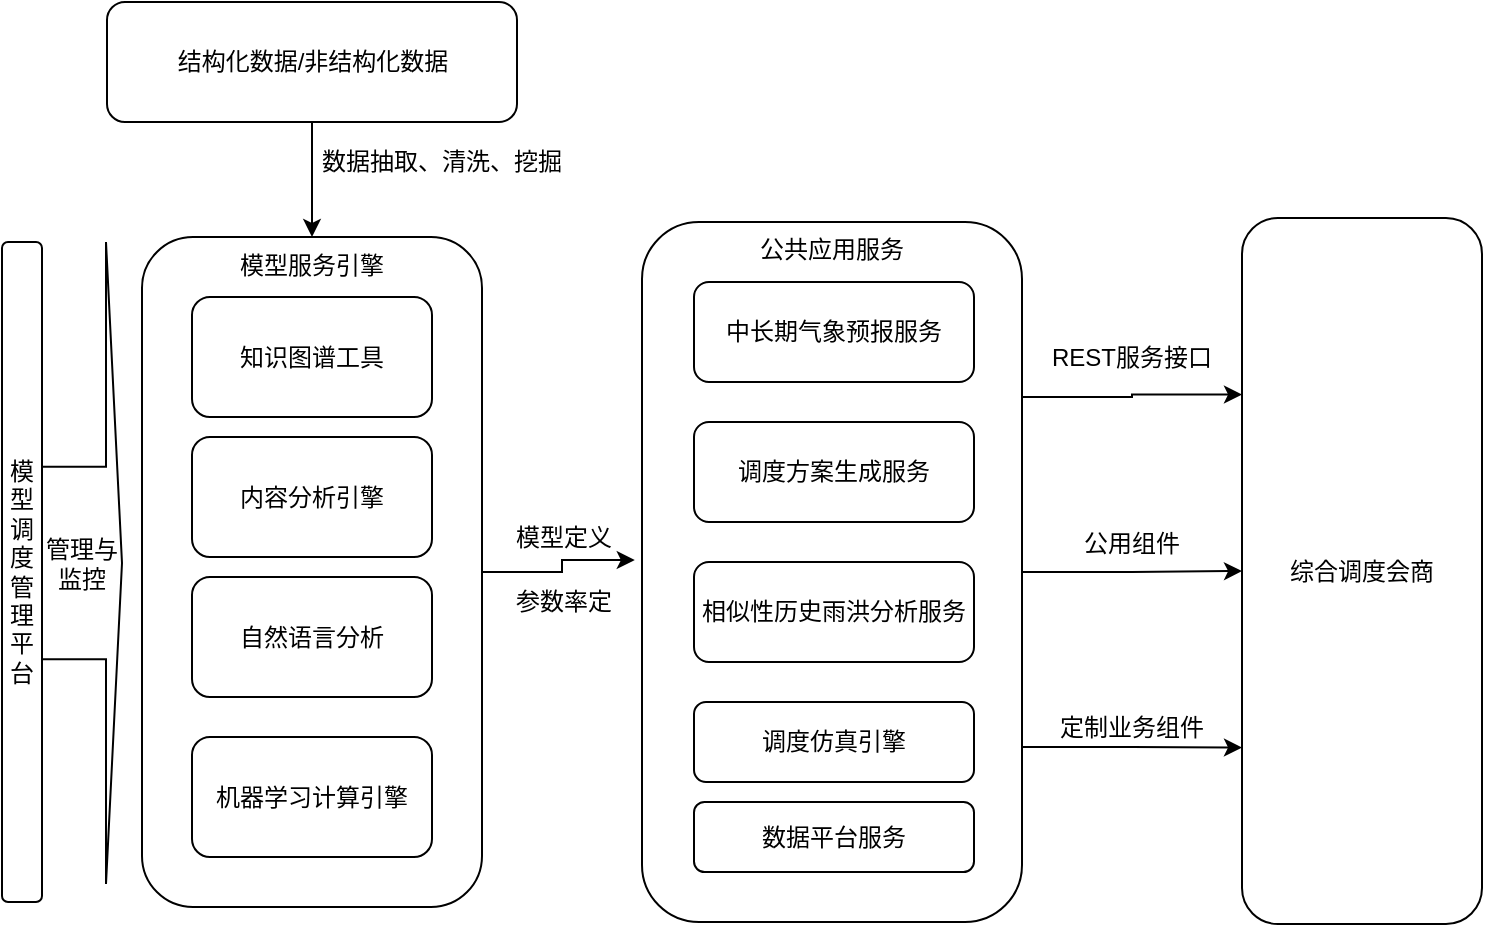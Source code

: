 <mxfile version="12.3.7" type="github" pages="1"><diagram id="rD-y9D_XIv69CWRlQ9ZO" name="Page-1"><mxGraphModel dx="1038" dy="619" grid="0" gridSize="10" guides="1" tooltips="1" connect="1" arrows="1" fold="1" page="1" pageScale="1" pageWidth="827" pageHeight="1169" math="0" shadow="0"><root><mxCell id="0"/><mxCell id="1" parent="0"/><mxCell id="wg4W5iUCtqv1k1uQyIAB-35" style="edgeStyle=orthogonalEdgeStyle;rounded=0;orthogonalLoop=1;jettySize=auto;html=1;exitX=1;exitY=0.5;exitDx=0;exitDy=0;entryX=-0.019;entryY=0.483;entryDx=0;entryDy=0;entryPerimeter=0;" edge="1" parent="1" source="wg4W5iUCtqv1k1uQyIAB-16" target="wg4W5iUCtqv1k1uQyIAB-4"><mxGeometry relative="1" as="geometry"><mxPoint x="330" y="855" as="targetPoint"/></mxGeometry></mxCell><mxCell id="wg4W5iUCtqv1k1uQyIAB-16" value="模型服务引擎" style="rounded=1;whiteSpace=wrap;html=1;verticalAlign=top;" vertex="1" parent="1"><mxGeometry x="90" y="687.5" width="170" height="335" as="geometry"/></mxCell><mxCell id="wg4W5iUCtqv1k1uQyIAB-1" value="综合调度会商" style="rounded=1;whiteSpace=wrap;html=1;" vertex="1" parent="1"><mxGeometry x="640" y="678" width="120" height="353" as="geometry"/></mxCell><mxCell id="wg4W5iUCtqv1k1uQyIAB-24" style="edgeStyle=orthogonalEdgeStyle;rounded=0;orthogonalLoop=1;jettySize=auto;html=1;exitX=1;exitY=0.25;exitDx=0;exitDy=0;entryX=0;entryY=0.25;entryDx=0;entryDy=0;" edge="1" parent="1" source="wg4W5iUCtqv1k1uQyIAB-4" target="wg4W5iUCtqv1k1uQyIAB-1"><mxGeometry relative="1" as="geometry"/></mxCell><mxCell id="wg4W5iUCtqv1k1uQyIAB-27" style="edgeStyle=orthogonalEdgeStyle;rounded=0;orthogonalLoop=1;jettySize=auto;html=1;" edge="1" parent="1" source="wg4W5iUCtqv1k1uQyIAB-4" target="wg4W5iUCtqv1k1uQyIAB-1"><mxGeometry relative="1" as="geometry"/></mxCell><mxCell id="wg4W5iUCtqv1k1uQyIAB-30" style="edgeStyle=orthogonalEdgeStyle;rounded=0;orthogonalLoop=1;jettySize=auto;html=1;exitX=1;exitY=0.75;exitDx=0;exitDy=0;entryX=0;entryY=0.75;entryDx=0;entryDy=0;" edge="1" parent="1" source="wg4W5iUCtqv1k1uQyIAB-4" target="wg4W5iUCtqv1k1uQyIAB-1"><mxGeometry relative="1" as="geometry"/></mxCell><mxCell id="wg4W5iUCtqv1k1uQyIAB-4" value="公共应用服务" style="rounded=1;whiteSpace=wrap;html=1;verticalAlign=top;" vertex="1" parent="1"><mxGeometry x="340" y="680" width="190" height="350" as="geometry"/></mxCell><mxCell id="wg4W5iUCtqv1k1uQyIAB-5" value="调度仿真引擎" style="rounded=1;whiteSpace=wrap;html=1;" vertex="1" parent="1"><mxGeometry x="366" y="920" width="140" height="40" as="geometry"/></mxCell><mxCell id="wg4W5iUCtqv1k1uQyIAB-6" value="调度方案生成服务" style="rounded=1;whiteSpace=wrap;html=1;" vertex="1" parent="1"><mxGeometry x="366" y="780" width="140" height="50" as="geometry"/></mxCell><mxCell id="wg4W5iUCtqv1k1uQyIAB-7" value="数据平台服务" style="rounded=1;whiteSpace=wrap;html=1;" vertex="1" parent="1"><mxGeometry x="366" y="970" width="140" height="35" as="geometry"/></mxCell><mxCell id="wg4W5iUCtqv1k1uQyIAB-8" value="相似性历史雨洪分析服务" style="rounded=1;whiteSpace=wrap;html=1;" vertex="1" parent="1"><mxGeometry x="366" y="850" width="140" height="50" as="geometry"/></mxCell><mxCell id="wg4W5iUCtqv1k1uQyIAB-9" value="中长期气象预报服务" style="rounded=1;whiteSpace=wrap;html=1;" vertex="1" parent="1"><mxGeometry x="366" y="710" width="140" height="50" as="geometry"/></mxCell><mxCell id="wg4W5iUCtqv1k1uQyIAB-10" value="模型调度管理平台" style="rounded=1;whiteSpace=wrap;html=1;" vertex="1" parent="1"><mxGeometry x="20" y="690" width="20" height="330" as="geometry"/></mxCell><mxCell id="wg4W5iUCtqv1k1uQyIAB-11" value="知识图谱工具" style="rounded=1;whiteSpace=wrap;html=1;" vertex="1" parent="1"><mxGeometry x="115" y="717.5" width="120" height="60" as="geometry"/></mxCell><mxCell id="wg4W5iUCtqv1k1uQyIAB-12" value="内容分析引擎" style="rounded=1;whiteSpace=wrap;html=1;" vertex="1" parent="1"><mxGeometry x="115" y="787.5" width="120" height="60" as="geometry"/></mxCell><mxCell id="wg4W5iUCtqv1k1uQyIAB-13" value="自然语言分析" style="rounded=1;whiteSpace=wrap;html=1;" vertex="1" parent="1"><mxGeometry x="115" y="857.5" width="120" height="60" as="geometry"/></mxCell><mxCell id="wg4W5iUCtqv1k1uQyIAB-15" value="机器学习计算引擎" style="rounded=1;whiteSpace=wrap;html=1;" vertex="1" parent="1"><mxGeometry x="115" y="937.5" width="120" height="60" as="geometry"/></mxCell><mxCell id="wg4W5iUCtqv1k1uQyIAB-19" value="管理与监控" style="shape=singleArrow;whiteSpace=wrap;html=1;" vertex="1" parent="1"><mxGeometry x="40" y="690" width="40" height="321" as="geometry"/></mxCell><mxCell id="wg4W5iUCtqv1k1uQyIAB-22" style="edgeStyle=orthogonalEdgeStyle;rounded=0;orthogonalLoop=1;jettySize=auto;html=1;exitX=0.5;exitY=1;exitDx=0;exitDy=0;entryX=0.5;entryY=0;entryDx=0;entryDy=0;" edge="1" parent="1" source="wg4W5iUCtqv1k1uQyIAB-20" target="wg4W5iUCtqv1k1uQyIAB-16"><mxGeometry relative="1" as="geometry"/></mxCell><mxCell id="wg4W5iUCtqv1k1uQyIAB-20" value="结构化数据/非结构化数据" style="rounded=1;whiteSpace=wrap;html=1;" vertex="1" parent="1"><mxGeometry x="72.5" y="570" width="205" height="60" as="geometry"/></mxCell><mxCell id="wg4W5iUCtqv1k1uQyIAB-31" value="REST服务接口" style="text;html=1;strokeColor=none;fillColor=none;align=center;verticalAlign=middle;whiteSpace=wrap;rounded=0;" vertex="1" parent="1"><mxGeometry x="540" y="738" width="90" height="20" as="geometry"/></mxCell><mxCell id="wg4W5iUCtqv1k1uQyIAB-32" value="公用组件" style="text;html=1;strokeColor=none;fillColor=none;align=center;verticalAlign=middle;whiteSpace=wrap;rounded=0;" vertex="1" parent="1"><mxGeometry x="540" y="830.5" width="90" height="20" as="geometry"/></mxCell><mxCell id="wg4W5iUCtqv1k1uQyIAB-33" value="定制业务组件" style="text;html=1;strokeColor=none;fillColor=none;align=center;verticalAlign=middle;whiteSpace=wrap;rounded=0;" vertex="1" parent="1"><mxGeometry x="540" y="923" width="90" height="20" as="geometry"/></mxCell><mxCell id="wg4W5iUCtqv1k1uQyIAB-37" value="模型定义" style="text;html=1;strokeColor=none;fillColor=none;align=center;verticalAlign=middle;whiteSpace=wrap;rounded=0;" vertex="1" parent="1"><mxGeometry x="255.5" y="827.5" width="90" height="20" as="geometry"/></mxCell><mxCell id="wg4W5iUCtqv1k1uQyIAB-38" value="参数率定" style="text;html=1;strokeColor=none;fillColor=none;align=center;verticalAlign=middle;whiteSpace=wrap;rounded=0;" vertex="1" parent="1"><mxGeometry x="255.5" y="860" width="90" height="20" as="geometry"/></mxCell><mxCell id="wg4W5iUCtqv1k1uQyIAB-39" value="数据抽取、清洗、挖掘" style="text;html=1;strokeColor=none;fillColor=none;align=center;verticalAlign=middle;whiteSpace=wrap;rounded=0;" vertex="1" parent="1"><mxGeometry x="170" y="640" width="140" height="20" as="geometry"/></mxCell></root></mxGraphModel></diagram></mxfile>